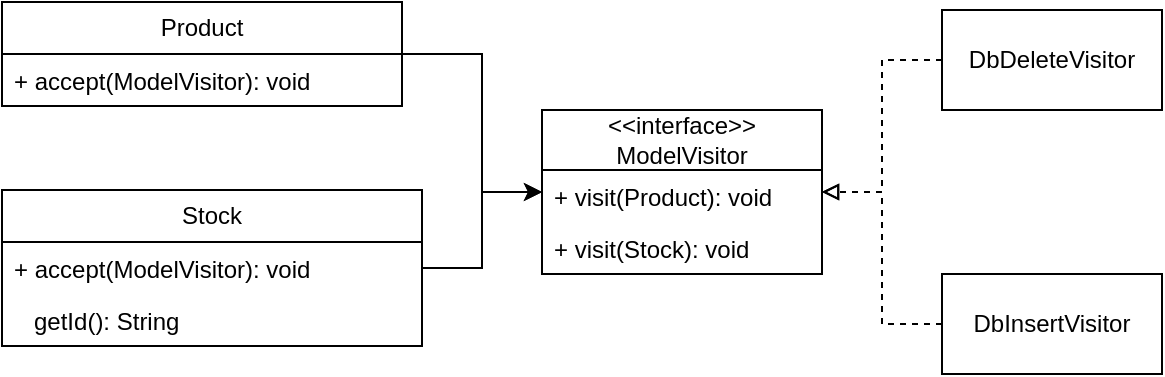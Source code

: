 <mxfile version="22.1.2" type="device">
  <diagram id="C5RBs43oDa-KdzZeNtuy" name="Page-1">
    <mxGraphModel dx="917" dy="700" grid="1" gridSize="10" guides="1" tooltips="1" connect="1" arrows="1" fold="1" page="1" pageScale="1" pageWidth="827" pageHeight="1169" math="0" shadow="0">
      <root>
        <mxCell id="WIyWlLk6GJQsqaUBKTNV-0" />
        <mxCell id="WIyWlLk6GJQsqaUBKTNV-1" parent="WIyWlLk6GJQsqaUBKTNV-0" />
        <mxCell id="znngSfEvoibUfOx_9c5Z-21" style="edgeStyle=orthogonalEdgeStyle;rounded=0;orthogonalLoop=1;jettySize=auto;html=1;" edge="1" parent="WIyWlLk6GJQsqaUBKTNV-1" source="znngSfEvoibUfOx_9c5Z-4" target="znngSfEvoibUfOx_9c5Z-9">
          <mxGeometry relative="1" as="geometry">
            <Array as="points">
              <mxPoint x="390" y="346" />
              <mxPoint x="390" y="415" />
            </Array>
          </mxGeometry>
        </mxCell>
        <mxCell id="znngSfEvoibUfOx_9c5Z-4" value="Product" style="swimlane;fontStyle=0;childLayout=stackLayout;horizontal=1;startSize=26;fillColor=none;horizontalStack=0;resizeParent=1;resizeParentMax=0;resizeLast=0;collapsible=1;marginBottom=0;whiteSpace=wrap;html=1;" vertex="1" parent="WIyWlLk6GJQsqaUBKTNV-1">
          <mxGeometry x="150" y="320" width="200" height="52" as="geometry" />
        </mxCell>
        <mxCell id="znngSfEvoibUfOx_9c5Z-7" value="+ accept(ModelVisitor): void" style="text;strokeColor=none;fillColor=none;align=left;verticalAlign=top;spacingLeft=4;spacingRight=4;overflow=hidden;rotatable=0;points=[[0,0.5],[1,0.5]];portConstraint=eastwest;whiteSpace=wrap;html=1;" vertex="1" parent="znngSfEvoibUfOx_9c5Z-4">
          <mxGeometry y="26" width="200" height="26" as="geometry" />
        </mxCell>
        <mxCell id="znngSfEvoibUfOx_9c5Z-9" value="&amp;lt;&amp;lt;interface&amp;gt;&amp;gt;&lt;br&gt;ModelVisitor" style="swimlane;fontStyle=0;childLayout=stackLayout;horizontal=1;startSize=30;fillColor=none;horizontalStack=0;resizeParent=1;resizeParentMax=0;resizeLast=0;collapsible=1;marginBottom=0;whiteSpace=wrap;html=1;" vertex="1" parent="WIyWlLk6GJQsqaUBKTNV-1">
          <mxGeometry x="420" y="374" width="140" height="82" as="geometry" />
        </mxCell>
        <mxCell id="znngSfEvoibUfOx_9c5Z-10" value="+ visit(Product): void" style="text;strokeColor=none;fillColor=none;align=left;verticalAlign=top;spacingLeft=4;spacingRight=4;overflow=hidden;rotatable=0;points=[[0,0.5],[1,0.5]];portConstraint=eastwest;whiteSpace=wrap;html=1;" vertex="1" parent="znngSfEvoibUfOx_9c5Z-9">
          <mxGeometry y="30" width="140" height="26" as="geometry" />
        </mxCell>
        <mxCell id="znngSfEvoibUfOx_9c5Z-12" value="+ visit(Stock): void" style="text;strokeColor=none;fillColor=none;align=left;verticalAlign=top;spacingLeft=4;spacingRight=4;overflow=hidden;rotatable=0;points=[[0,0.5],[1,0.5]];portConstraint=eastwest;whiteSpace=wrap;html=1;" vertex="1" parent="znngSfEvoibUfOx_9c5Z-9">
          <mxGeometry y="56" width="140" height="26" as="geometry" />
        </mxCell>
        <mxCell id="znngSfEvoibUfOx_9c5Z-22" style="edgeStyle=orthogonalEdgeStyle;rounded=0;orthogonalLoop=1;jettySize=auto;html=1;" edge="1" parent="WIyWlLk6GJQsqaUBKTNV-1" source="znngSfEvoibUfOx_9c5Z-13" target="znngSfEvoibUfOx_9c5Z-9">
          <mxGeometry relative="1" as="geometry" />
        </mxCell>
        <mxCell id="znngSfEvoibUfOx_9c5Z-13" value="Stock" style="swimlane;fontStyle=0;childLayout=stackLayout;horizontal=1;startSize=26;fillColor=none;horizontalStack=0;resizeParent=1;resizeParentMax=0;resizeLast=0;collapsible=1;marginBottom=0;whiteSpace=wrap;html=1;" vertex="1" parent="WIyWlLk6GJQsqaUBKTNV-1">
          <mxGeometry x="150" y="414" width="210" height="78" as="geometry" />
        </mxCell>
        <mxCell id="znngSfEvoibUfOx_9c5Z-14" value="+ accept(ModelVisitor): void" style="text;strokeColor=none;fillColor=none;align=left;verticalAlign=top;spacingLeft=4;spacingRight=4;overflow=hidden;rotatable=0;points=[[0,0.5],[1,0.5]];portConstraint=eastwest;whiteSpace=wrap;html=1;" vertex="1" parent="znngSfEvoibUfOx_9c5Z-13">
          <mxGeometry y="26" width="210" height="26" as="geometry" />
        </mxCell>
        <mxCell id="znngSfEvoibUfOx_9c5Z-15" value="&amp;nbsp; &amp;nbsp;getId(): String" style="text;strokeColor=none;fillColor=none;align=left;verticalAlign=top;spacingLeft=4;spacingRight=4;overflow=hidden;rotatable=0;points=[[0,0.5],[1,0.5]];portConstraint=eastwest;whiteSpace=wrap;html=1;" vertex="1" parent="znngSfEvoibUfOx_9c5Z-13">
          <mxGeometry y="52" width="210" height="26" as="geometry" />
        </mxCell>
        <mxCell id="znngSfEvoibUfOx_9c5Z-19" style="edgeStyle=orthogonalEdgeStyle;rounded=0;orthogonalLoop=1;jettySize=auto;html=1;endArrow=block;endFill=0;dashed=1;" edge="1" parent="WIyWlLk6GJQsqaUBKTNV-1" source="znngSfEvoibUfOx_9c5Z-16" target="znngSfEvoibUfOx_9c5Z-9">
          <mxGeometry relative="1" as="geometry" />
        </mxCell>
        <mxCell id="znngSfEvoibUfOx_9c5Z-16" value="DbDeleteVisitor" style="html=1;whiteSpace=wrap;" vertex="1" parent="WIyWlLk6GJQsqaUBKTNV-1">
          <mxGeometry x="620" y="324" width="110" height="50" as="geometry" />
        </mxCell>
        <mxCell id="znngSfEvoibUfOx_9c5Z-20" style="edgeStyle=orthogonalEdgeStyle;rounded=0;orthogonalLoop=1;jettySize=auto;html=1;endArrow=block;endFill=0;dashed=1;" edge="1" parent="WIyWlLk6GJQsqaUBKTNV-1" source="znngSfEvoibUfOx_9c5Z-17" target="znngSfEvoibUfOx_9c5Z-9">
          <mxGeometry relative="1" as="geometry" />
        </mxCell>
        <mxCell id="znngSfEvoibUfOx_9c5Z-17" value="DbInsertVisitor" style="html=1;whiteSpace=wrap;" vertex="1" parent="WIyWlLk6GJQsqaUBKTNV-1">
          <mxGeometry x="620" y="456" width="110" height="50" as="geometry" />
        </mxCell>
      </root>
    </mxGraphModel>
  </diagram>
</mxfile>
